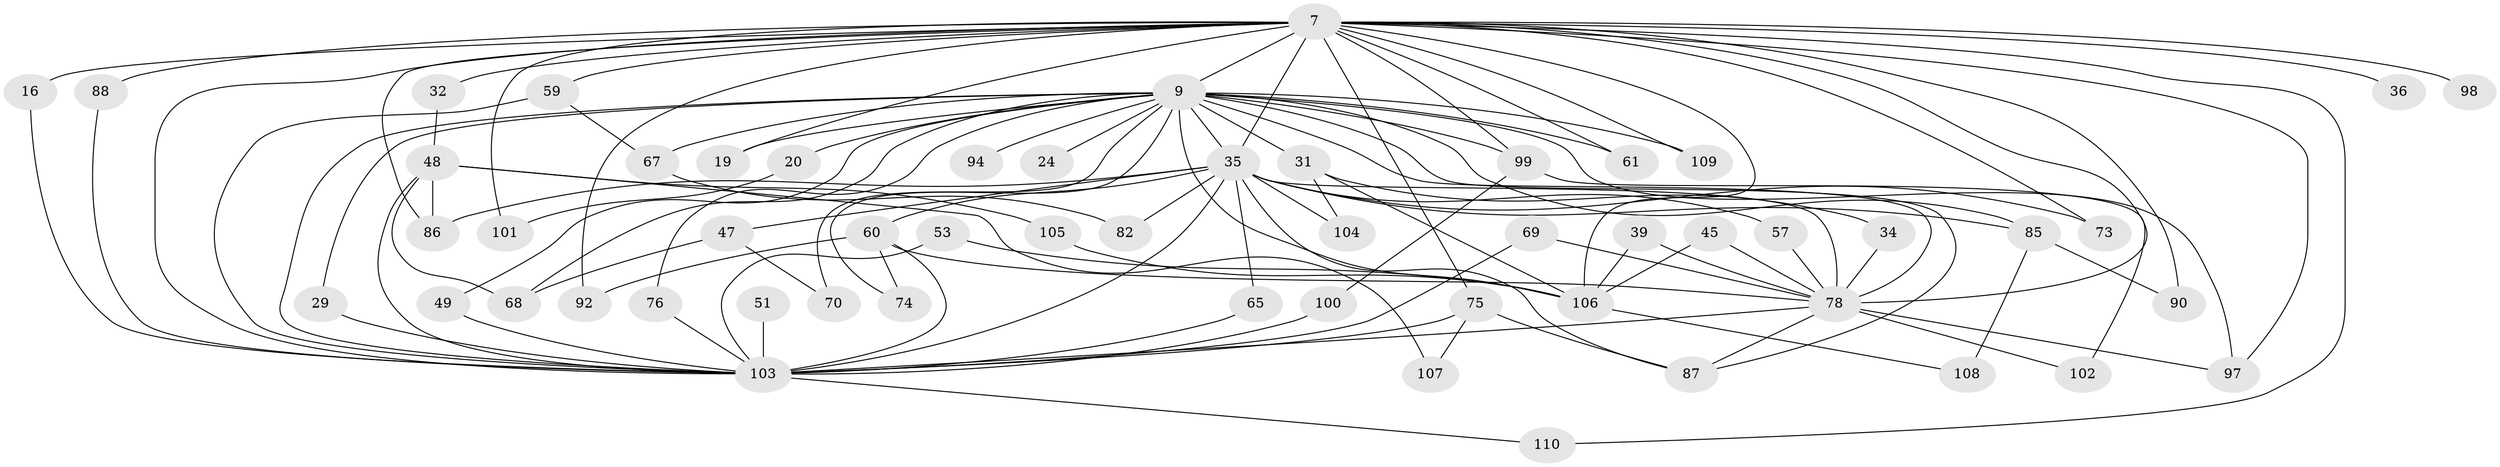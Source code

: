 // original degree distribution, {22: 0.00909090909090909, 13: 0.00909090909090909, 17: 0.02727272727272727, 28: 0.00909090909090909, 21: 0.01818181818181818, 33: 0.00909090909090909, 29: 0.00909090909090909, 3: 0.21818181818181817, 5: 0.02727272727272727, 4: 0.11818181818181818, 9: 0.00909090909090909, 2: 0.5272727272727272, 8: 0.00909090909090909}
// Generated by graph-tools (version 1.1) at 2025/46/03/09/25 04:46:46]
// undirected, 55 vertices, 108 edges
graph export_dot {
graph [start="1"]
  node [color=gray90,style=filled];
  7 [super="+1"];
  9 [super="+4"];
  16;
  19;
  20;
  24 [super="+23"];
  29;
  31 [super="+27"];
  32;
  34;
  35 [super="+11+10"];
  36;
  39;
  45;
  47;
  48 [super="+18"];
  49;
  51;
  53;
  57;
  59 [super="+21"];
  60 [super="+46+50"];
  61;
  65;
  67 [super="+26+43"];
  68 [super="+64"];
  69;
  70;
  73;
  74;
  75 [super="+44"];
  76 [super="+28"];
  78 [super="+40+58+72"];
  82;
  85 [super="+63"];
  86 [super="+33"];
  87 [super="+42"];
  88 [super="+30+84"];
  90;
  92;
  94;
  97 [super="+41+54"];
  98;
  99 [super="+96"];
  100;
  101 [super="+52"];
  102;
  103 [super="+80+95"];
  104;
  105;
  106 [super="+77+81+83"];
  107;
  108;
  109 [super="+62"];
  110 [super="+71+91"];
  7 -- 9 [weight=4];
  7 -- 32;
  7 -- 36 [weight=2];
  7 -- 73;
  7 -- 90;
  7 -- 92;
  7 -- 109;
  7 -- 110 [weight=2];
  7 -- 99 [weight=2];
  7 -- 16;
  7 -- 19;
  7 -- 88 [weight=3];
  7 -- 98;
  7 -- 61;
  7 -- 35 [weight=5];
  7 -- 59;
  7 -- 78 [weight=6];
  7 -- 86;
  7 -- 101;
  7 -- 75;
  7 -- 106 [weight=6];
  7 -- 103 [weight=6];
  7 -- 97;
  9 -- 19;
  9 -- 20 [weight=2];
  9 -- 24 [weight=3];
  9 -- 29;
  9 -- 68;
  9 -- 74;
  9 -- 94 [weight=2];
  9 -- 103 [weight=7];
  9 -- 67 [weight=3];
  9 -- 70;
  9 -- 31 [weight=2];
  9 -- 97 [weight=2];
  9 -- 99 [weight=3];
  9 -- 109 [weight=2];
  9 -- 49;
  9 -- 61;
  9 -- 85 [weight=2];
  9 -- 35 [weight=4];
  9 -- 76;
  9 -- 106 [weight=3];
  9 -- 78 [weight=5];
  9 -- 87;
  16 -- 103;
  20 -- 101;
  29 -- 103;
  31 -- 104;
  31 -- 34;
  31 -- 106;
  32 -- 48;
  34 -- 78;
  35 -- 65;
  35 -- 73;
  35 -- 82;
  35 -- 85 [weight=2];
  35 -- 86;
  35 -- 104;
  35 -- 47 [weight=2];
  35 -- 57;
  35 -- 60 [weight=2];
  35 -- 78 [weight=5];
  35 -- 87;
  35 -- 103 [weight=6];
  39 -- 106;
  39 -- 78;
  45 -- 106;
  45 -- 78;
  47 -- 70;
  47 -- 68;
  48 -- 105;
  48 -- 107;
  48 -- 86;
  48 -- 68;
  48 -- 103 [weight=2];
  49 -- 103;
  51 -- 103 [weight=2];
  53 -- 106;
  53 -- 103;
  57 -- 78;
  59 -- 67;
  59 -- 103;
  60 -- 92;
  60 -- 74;
  60 -- 78;
  60 -- 103 [weight=2];
  65 -- 103;
  67 -- 82;
  69 -- 78;
  69 -- 103;
  75 -- 107;
  75 -- 87;
  75 -- 103 [weight=2];
  76 -- 103;
  78 -- 102;
  78 -- 87;
  78 -- 97;
  78 -- 103 [weight=6];
  85 -- 90;
  85 -- 108;
  88 -- 103;
  99 -- 100;
  99 -- 102;
  100 -- 103;
  103 -- 110 [weight=2];
  105 -- 106;
  106 -- 108;
}
